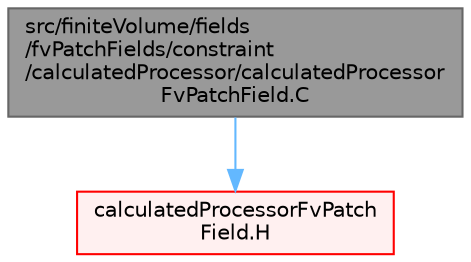 digraph "src/finiteVolume/fields/fvPatchFields/constraint/calculatedProcessor/calculatedProcessorFvPatchField.C"
{
 // LATEX_PDF_SIZE
  bgcolor="transparent";
  edge [fontname=Helvetica,fontsize=10,labelfontname=Helvetica,labelfontsize=10];
  node [fontname=Helvetica,fontsize=10,shape=box,height=0.2,width=0.4];
  Node1 [id="Node000001",label="src/finiteVolume/fields\l/fvPatchFields/constraint\l/calculatedProcessor/calculatedProcessor\lFvPatchField.C",height=0.2,width=0.4,color="gray40", fillcolor="grey60", style="filled", fontcolor="black",tooltip=" "];
  Node1 -> Node2 [id="edge1_Node000001_Node000002",color="steelblue1",style="solid",tooltip=" "];
  Node2 [id="Node000002",label="calculatedProcessorFvPatch\lField.H",height=0.2,width=0.4,color="red", fillcolor="#FFF0F0", style="filled",URL="$calculatedProcessorFvPatchField_8H.html",tooltip=" "];
}
